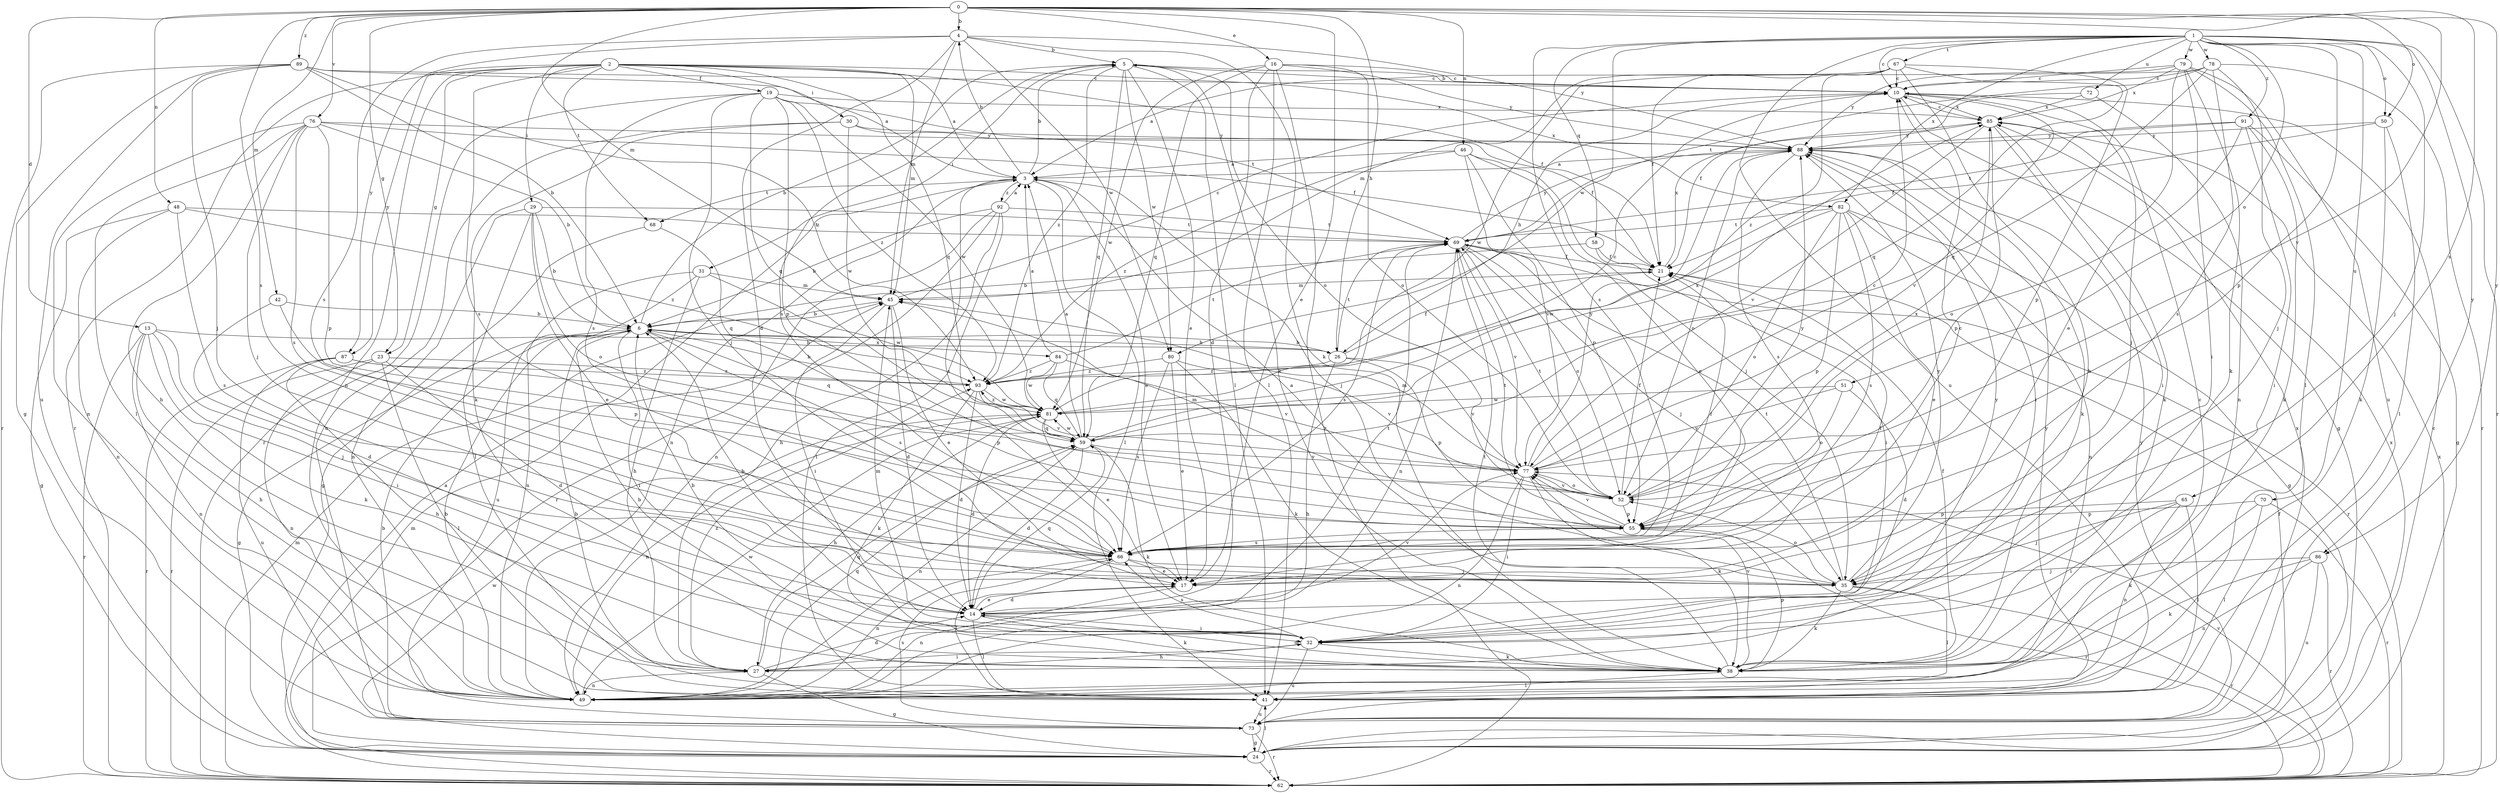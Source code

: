 strict digraph  {
0;
1;
2;
3;
4;
5;
6;
10;
13;
14;
16;
17;
19;
21;
23;
24;
26;
27;
29;
30;
31;
32;
35;
38;
41;
42;
45;
46;
48;
49;
50;
51;
52;
55;
58;
59;
62;
65;
66;
67;
68;
69;
70;
72;
73;
76;
77;
78;
79;
80;
81;
82;
84;
85;
86;
87;
88;
89;
91;
92;
93;
0 -> 4  [label=b];
0 -> 13  [label=d];
0 -> 16  [label=e];
0 -> 17  [label=e];
0 -> 23  [label=g];
0 -> 26  [label=h];
0 -> 42  [label=m];
0 -> 45  [label=m];
0 -> 46  [label=n];
0 -> 48  [label=n];
0 -> 50  [label=o];
0 -> 65  [label=s];
0 -> 66  [label=s];
0 -> 76  [label=v];
0 -> 77  [label=v];
0 -> 86  [label=y];
0 -> 89  [label=z];
1 -> 10  [label=c];
1 -> 35  [label=j];
1 -> 50  [label=o];
1 -> 51  [label=o];
1 -> 55  [label=p];
1 -> 58  [label=q];
1 -> 62  [label=r];
1 -> 66  [label=s];
1 -> 67  [label=t];
1 -> 70  [label=u];
1 -> 72  [label=u];
1 -> 73  [label=u];
1 -> 78  [label=w];
1 -> 79  [label=w];
1 -> 80  [label=w];
1 -> 82  [label=x];
1 -> 86  [label=y];
1 -> 91  [label=z];
2 -> 3  [label=a];
2 -> 19  [label=f];
2 -> 21  [label=f];
2 -> 23  [label=g];
2 -> 29  [label=i];
2 -> 30  [label=i];
2 -> 45  [label=m];
2 -> 49  [label=n];
2 -> 59  [label=q];
2 -> 62  [label=r];
2 -> 66  [label=s];
2 -> 68  [label=t];
2 -> 82  [label=x];
2 -> 87  [label=y];
3 -> 4  [label=b];
3 -> 5  [label=b];
3 -> 17  [label=e];
3 -> 35  [label=j];
3 -> 41  [label=l];
3 -> 49  [label=n];
3 -> 66  [label=s];
3 -> 68  [label=t];
3 -> 92  [label=z];
4 -> 5  [label=b];
4 -> 14  [label=d];
4 -> 38  [label=k];
4 -> 45  [label=m];
4 -> 66  [label=s];
4 -> 80  [label=w];
4 -> 87  [label=y];
4 -> 88  [label=y];
5 -> 10  [label=c];
5 -> 17  [label=e];
5 -> 31  [label=i];
5 -> 38  [label=k];
5 -> 41  [label=l];
5 -> 52  [label=o];
5 -> 59  [label=q];
5 -> 66  [label=s];
5 -> 80  [label=w];
5 -> 93  [label=z];
6 -> 5  [label=b];
6 -> 24  [label=g];
6 -> 26  [label=h];
6 -> 32  [label=i];
6 -> 59  [label=q];
6 -> 66  [label=s];
6 -> 84  [label=x];
10 -> 5  [label=b];
10 -> 24  [label=g];
10 -> 26  [label=h];
10 -> 35  [label=j];
10 -> 77  [label=v];
10 -> 85  [label=x];
13 -> 26  [label=h];
13 -> 27  [label=h];
13 -> 32  [label=i];
13 -> 35  [label=j];
13 -> 38  [label=k];
13 -> 49  [label=n];
13 -> 62  [label=r];
14 -> 6  [label=b];
14 -> 17  [label=e];
14 -> 32  [label=i];
14 -> 38  [label=k];
14 -> 41  [label=l];
14 -> 59  [label=q];
14 -> 69  [label=t];
14 -> 77  [label=v];
16 -> 10  [label=c];
16 -> 14  [label=d];
16 -> 41  [label=l];
16 -> 52  [label=o];
16 -> 59  [label=q];
16 -> 62  [label=r];
16 -> 81  [label=w];
16 -> 88  [label=y];
17 -> 14  [label=d];
17 -> 21  [label=f];
17 -> 49  [label=n];
19 -> 35  [label=j];
19 -> 55  [label=p];
19 -> 59  [label=q];
19 -> 62  [label=r];
19 -> 66  [label=s];
19 -> 69  [label=t];
19 -> 81  [label=w];
19 -> 85  [label=x];
19 -> 93  [label=z];
21 -> 45  [label=m];
21 -> 85  [label=x];
23 -> 14  [label=d];
23 -> 41  [label=l];
23 -> 49  [label=n];
23 -> 62  [label=r];
23 -> 93  [label=z];
24 -> 10  [label=c];
24 -> 21  [label=f];
24 -> 41  [label=l];
24 -> 45  [label=m];
24 -> 62  [label=r];
24 -> 81  [label=w];
24 -> 85  [label=x];
26 -> 6  [label=b];
26 -> 21  [label=f];
26 -> 27  [label=h];
26 -> 55  [label=p];
26 -> 69  [label=t];
26 -> 77  [label=v];
26 -> 93  [label=z];
27 -> 14  [label=d];
27 -> 24  [label=g];
27 -> 32  [label=i];
27 -> 49  [label=n];
27 -> 59  [label=q];
27 -> 93  [label=z];
29 -> 6  [label=b];
29 -> 17  [label=e];
29 -> 41  [label=l];
29 -> 49  [label=n];
29 -> 52  [label=o];
29 -> 69  [label=t];
30 -> 21  [label=f];
30 -> 38  [label=k];
30 -> 73  [label=u];
30 -> 81  [label=w];
30 -> 88  [label=y];
31 -> 27  [label=h];
31 -> 45  [label=m];
31 -> 49  [label=n];
31 -> 73  [label=u];
31 -> 81  [label=w];
32 -> 6  [label=b];
32 -> 27  [label=h];
32 -> 38  [label=k];
32 -> 45  [label=m];
32 -> 66  [label=s];
32 -> 73  [label=u];
32 -> 88  [label=y];
35 -> 3  [label=a];
35 -> 38  [label=k];
35 -> 41  [label=l];
35 -> 52  [label=o];
35 -> 62  [label=r];
35 -> 69  [label=t];
35 -> 88  [label=y];
38 -> 6  [label=b];
38 -> 14  [label=d];
38 -> 21  [label=f];
38 -> 41  [label=l];
38 -> 55  [label=p];
38 -> 69  [label=t];
38 -> 77  [label=v];
41 -> 6  [label=b];
41 -> 73  [label=u];
41 -> 88  [label=y];
42 -> 6  [label=b];
42 -> 14  [label=d];
42 -> 55  [label=p];
45 -> 6  [label=b];
45 -> 10  [label=c];
45 -> 14  [label=d];
45 -> 17  [label=e];
45 -> 32  [label=i];
46 -> 3  [label=a];
46 -> 17  [label=e];
46 -> 35  [label=j];
46 -> 55  [label=p];
46 -> 77  [label=v];
46 -> 93  [label=z];
48 -> 24  [label=g];
48 -> 49  [label=n];
48 -> 66  [label=s];
48 -> 69  [label=t];
48 -> 93  [label=z];
49 -> 6  [label=b];
49 -> 10  [label=c];
49 -> 59  [label=q];
49 -> 81  [label=w];
50 -> 21  [label=f];
50 -> 38  [label=k];
50 -> 41  [label=l];
50 -> 88  [label=y];
51 -> 14  [label=d];
51 -> 52  [label=o];
51 -> 77  [label=v];
51 -> 81  [label=w];
52 -> 21  [label=f];
52 -> 45  [label=m];
52 -> 55  [label=p];
52 -> 69  [label=t];
52 -> 77  [label=v];
52 -> 85  [label=x];
52 -> 88  [label=y];
55 -> 62  [label=r];
55 -> 66  [label=s];
55 -> 69  [label=t];
55 -> 77  [label=v];
58 -> 6  [label=b];
58 -> 21  [label=f];
58 -> 32  [label=i];
59 -> 3  [label=a];
59 -> 14  [label=d];
59 -> 38  [label=k];
59 -> 49  [label=n];
59 -> 77  [label=v];
59 -> 81  [label=w];
59 -> 85  [label=x];
62 -> 3  [label=a];
62 -> 45  [label=m];
62 -> 77  [label=v];
62 -> 85  [label=x];
65 -> 32  [label=i];
65 -> 35  [label=j];
65 -> 41  [label=l];
65 -> 49  [label=n];
65 -> 55  [label=p];
66 -> 10  [label=c];
66 -> 17  [label=e];
66 -> 21  [label=f];
66 -> 35  [label=j];
66 -> 41  [label=l];
66 -> 49  [label=n];
67 -> 10  [label=c];
67 -> 21  [label=f];
67 -> 27  [label=h];
67 -> 45  [label=m];
67 -> 55  [label=p];
67 -> 59  [label=q];
67 -> 81  [label=w];
67 -> 93  [label=z];
68 -> 24  [label=g];
68 -> 59  [label=q];
69 -> 21  [label=f];
69 -> 35  [label=j];
69 -> 49  [label=n];
69 -> 52  [label=o];
69 -> 62  [label=r];
69 -> 66  [label=s];
69 -> 77  [label=v];
69 -> 88  [label=y];
70 -> 38  [label=k];
70 -> 41  [label=l];
70 -> 55  [label=p];
70 -> 62  [label=r];
72 -> 21  [label=f];
72 -> 49  [label=n];
72 -> 85  [label=x];
73 -> 6  [label=b];
73 -> 24  [label=g];
73 -> 62  [label=r];
73 -> 66  [label=s];
73 -> 85  [label=x];
73 -> 88  [label=y];
76 -> 6  [label=b];
76 -> 21  [label=f];
76 -> 27  [label=h];
76 -> 35  [label=j];
76 -> 41  [label=l];
76 -> 49  [label=n];
76 -> 55  [label=p];
76 -> 66  [label=s];
76 -> 88  [label=y];
77 -> 10  [label=c];
77 -> 32  [label=i];
77 -> 38  [label=k];
77 -> 45  [label=m];
77 -> 49  [label=n];
77 -> 52  [label=o];
77 -> 88  [label=y];
78 -> 3  [label=a];
78 -> 10  [label=c];
78 -> 35  [label=j];
78 -> 59  [label=q];
78 -> 62  [label=r];
78 -> 66  [label=s];
78 -> 69  [label=t];
79 -> 10  [label=c];
79 -> 17  [label=e];
79 -> 32  [label=i];
79 -> 38  [label=k];
79 -> 41  [label=l];
79 -> 73  [label=u];
79 -> 85  [label=x];
79 -> 88  [label=y];
80 -> 17  [label=e];
80 -> 38  [label=k];
80 -> 66  [label=s];
80 -> 77  [label=v];
80 -> 93  [label=z];
81 -> 10  [label=c];
81 -> 14  [label=d];
81 -> 17  [label=e];
81 -> 27  [label=h];
81 -> 49  [label=n];
81 -> 59  [label=q];
81 -> 93  [label=z];
82 -> 17  [label=e];
82 -> 24  [label=g];
82 -> 49  [label=n];
82 -> 52  [label=o];
82 -> 55  [label=p];
82 -> 66  [label=s];
82 -> 69  [label=t];
82 -> 81  [label=w];
84 -> 3  [label=a];
84 -> 59  [label=q];
84 -> 69  [label=t];
84 -> 77  [label=v];
84 -> 81  [label=w];
84 -> 93  [label=z];
85 -> 10  [label=c];
85 -> 32  [label=i];
85 -> 38  [label=k];
85 -> 55  [label=p];
85 -> 77  [label=v];
85 -> 88  [label=y];
86 -> 35  [label=j];
86 -> 38  [label=k];
86 -> 49  [label=n];
86 -> 62  [label=r];
86 -> 73  [label=u];
87 -> 27  [label=h];
87 -> 55  [label=p];
87 -> 62  [label=r];
87 -> 73  [label=u];
87 -> 93  [label=z];
88 -> 3  [label=a];
88 -> 32  [label=i];
88 -> 38  [label=k];
88 -> 52  [label=o];
88 -> 66  [label=s];
89 -> 3  [label=a];
89 -> 6  [label=b];
89 -> 10  [label=c];
89 -> 24  [label=g];
89 -> 35  [label=j];
89 -> 62  [label=r];
89 -> 73  [label=u];
89 -> 93  [label=z];
91 -> 24  [label=g];
91 -> 32  [label=i];
91 -> 38  [label=k];
91 -> 52  [label=o];
91 -> 69  [label=t];
91 -> 88  [label=y];
92 -> 3  [label=a];
92 -> 6  [label=b];
92 -> 27  [label=h];
92 -> 41  [label=l];
92 -> 49  [label=n];
92 -> 62  [label=r];
92 -> 69  [label=t];
93 -> 6  [label=b];
93 -> 14  [label=d];
93 -> 38  [label=k];
93 -> 77  [label=v];
93 -> 81  [label=w];
}
